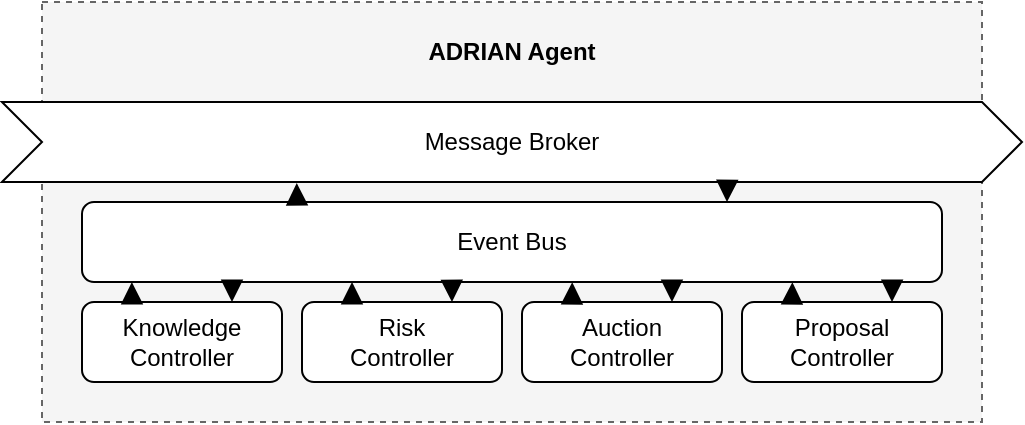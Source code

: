 <mxfile version="21.8.2" type="device">
  <diagram name="Page-1" id="yYsZeYdzG83Yt3zXVJj6">
    <mxGraphModel dx="726" dy="464" grid="1" gridSize="10" guides="1" tooltips="1" connect="1" arrows="1" fold="1" page="1" pageScale="1" pageWidth="850" pageHeight="1100" math="0" shadow="0">
      <root>
        <mxCell id="0" />
        <mxCell id="1" parent="0" />
        <mxCell id="8h4wa-Bp1QJKBguJAS3M-10" value="" style="rounded=0;whiteSpace=wrap;html=1;fillColor=#f5f5f5;fontColor=#333333;strokeColor=#666666;dashed=1;" vertex="1" parent="1">
          <mxGeometry x="180" y="60" width="470" height="210" as="geometry" />
        </mxCell>
        <mxCell id="8h4wa-Bp1QJKBguJAS3M-2" value="Event Bus" style="rounded=1;whiteSpace=wrap;html=1;" vertex="1" parent="1">
          <mxGeometry x="200" y="160" width="430" height="40" as="geometry" />
        </mxCell>
        <mxCell id="8h4wa-Bp1QJKBguJAS3M-3" value="Knowledge&lt;br&gt;Controller" style="rounded=1;whiteSpace=wrap;html=1;" vertex="1" parent="1">
          <mxGeometry x="200" y="210" width="100" height="40" as="geometry" />
        </mxCell>
        <mxCell id="8h4wa-Bp1QJKBguJAS3M-5" value="Risk&lt;br&gt;Controller" style="rounded=1;whiteSpace=wrap;html=1;" vertex="1" parent="1">
          <mxGeometry x="310" y="210" width="100" height="40" as="geometry" />
        </mxCell>
        <mxCell id="8h4wa-Bp1QJKBguJAS3M-6" value="Auction&lt;br&gt;Controller" style="rounded=1;whiteSpace=wrap;html=1;" vertex="1" parent="1">
          <mxGeometry x="420" y="210" width="100" height="40" as="geometry" />
        </mxCell>
        <mxCell id="8h4wa-Bp1QJKBguJAS3M-7" value="Proposal&lt;br&gt;Controller" style="rounded=1;whiteSpace=wrap;html=1;" vertex="1" parent="1">
          <mxGeometry x="530" y="210" width="100" height="40" as="geometry" />
        </mxCell>
        <mxCell id="8h4wa-Bp1QJKBguJAS3M-9" value="Message Broker" style="shape=step;perimeter=stepPerimeter;whiteSpace=wrap;html=1;fixedSize=1;" vertex="1" parent="1">
          <mxGeometry x="160" y="110" width="510" height="40" as="geometry" />
        </mxCell>
        <mxCell id="8h4wa-Bp1QJKBguJAS3M-11" value="ADRIAN Agent" style="text;html=1;strokeColor=none;fillColor=none;align=center;verticalAlign=middle;whiteSpace=wrap;rounded=0;fontStyle=1" vertex="1" parent="1">
          <mxGeometry x="180" y="70" width="470" height="30" as="geometry" />
        </mxCell>
        <mxCell id="8h4wa-Bp1QJKBguJAS3M-13" style="edgeStyle=orthogonalEdgeStyle;rounded=0;orthogonalLoop=1;jettySize=auto;html=1;exitX=0.25;exitY=0;exitDx=0;exitDy=0;entryX=0.058;entryY=1.001;entryDx=0;entryDy=0;entryPerimeter=0;endArrow=block;endFill=1;strokeWidth=2;" edge="1" parent="1" source="8h4wa-Bp1QJKBguJAS3M-3" target="8h4wa-Bp1QJKBguJAS3M-2">
          <mxGeometry relative="1" as="geometry" />
        </mxCell>
        <mxCell id="8h4wa-Bp1QJKBguJAS3M-14" style="edgeStyle=orthogonalEdgeStyle;rounded=0;orthogonalLoop=1;jettySize=auto;html=1;exitX=0.75;exitY=0;exitDx=0;exitDy=0;endArrow=none;endFill=0;strokeWidth=2;startArrow=block;startFill=1;" edge="1" parent="1" source="8h4wa-Bp1QJKBguJAS3M-3">
          <mxGeometry relative="1" as="geometry">
            <mxPoint x="275" y="200" as="targetPoint" />
          </mxGeometry>
        </mxCell>
        <mxCell id="8h4wa-Bp1QJKBguJAS3M-16" style="edgeStyle=orthogonalEdgeStyle;shape=connector;rounded=0;orthogonalLoop=1;jettySize=auto;html=1;exitX=0.25;exitY=0;exitDx=0;exitDy=0;labelBackgroundColor=default;strokeColor=default;strokeWidth=2;align=center;verticalAlign=middle;fontFamily=Helvetica;fontSize=11;fontColor=default;endArrow=block;endFill=1;" edge="1" parent="1" source="8h4wa-Bp1QJKBguJAS3M-5">
          <mxGeometry relative="1" as="geometry">
            <mxPoint x="335" y="200" as="targetPoint" />
          </mxGeometry>
        </mxCell>
        <mxCell id="8h4wa-Bp1QJKBguJAS3M-17" style="edgeStyle=orthogonalEdgeStyle;shape=connector;rounded=0;orthogonalLoop=1;jettySize=auto;html=1;exitX=0.75;exitY=0;exitDx=0;exitDy=0;entryX=0.43;entryY=1.01;entryDx=0;entryDy=0;entryPerimeter=0;labelBackgroundColor=default;strokeColor=default;strokeWidth=2;align=center;verticalAlign=middle;fontFamily=Helvetica;fontSize=11;fontColor=default;endArrow=none;endFill=0;startArrow=block;startFill=1;" edge="1" parent="1" source="8h4wa-Bp1QJKBguJAS3M-5" target="8h4wa-Bp1QJKBguJAS3M-2">
          <mxGeometry relative="1" as="geometry" />
        </mxCell>
        <mxCell id="8h4wa-Bp1QJKBguJAS3M-18" style="edgeStyle=orthogonalEdgeStyle;shape=connector;rounded=0;orthogonalLoop=1;jettySize=auto;html=1;exitX=0.25;exitY=0;exitDx=0;exitDy=0;entryX=0.57;entryY=1.002;entryDx=0;entryDy=0;entryPerimeter=0;labelBackgroundColor=default;strokeColor=default;strokeWidth=2;align=center;verticalAlign=middle;fontFamily=Helvetica;fontSize=11;fontColor=default;endArrow=block;endFill=1;" edge="1" parent="1" source="8h4wa-Bp1QJKBguJAS3M-6" target="8h4wa-Bp1QJKBguJAS3M-2">
          <mxGeometry relative="1" as="geometry" />
        </mxCell>
        <mxCell id="8h4wa-Bp1QJKBguJAS3M-20" style="edgeStyle=orthogonalEdgeStyle;shape=connector;rounded=0;orthogonalLoop=1;jettySize=auto;html=1;exitX=0.75;exitY=0;exitDx=0;exitDy=0;entryX=0.686;entryY=1.006;entryDx=0;entryDy=0;entryPerimeter=0;labelBackgroundColor=default;strokeColor=default;strokeWidth=2;align=center;verticalAlign=middle;fontFamily=Helvetica;fontSize=11;fontColor=default;endArrow=none;endFill=0;startArrow=block;startFill=1;" edge="1" parent="1" source="8h4wa-Bp1QJKBguJAS3M-6" target="8h4wa-Bp1QJKBguJAS3M-2">
          <mxGeometry relative="1" as="geometry" />
        </mxCell>
        <mxCell id="8h4wa-Bp1QJKBguJAS3M-21" style="edgeStyle=orthogonalEdgeStyle;shape=connector;rounded=0;orthogonalLoop=1;jettySize=auto;html=1;exitX=0.25;exitY=0;exitDx=0;exitDy=0;entryX=0.826;entryY=1.002;entryDx=0;entryDy=0;entryPerimeter=0;labelBackgroundColor=default;strokeColor=default;strokeWidth=2;align=center;verticalAlign=middle;fontFamily=Helvetica;fontSize=11;fontColor=default;endArrow=block;endFill=1;" edge="1" parent="1" source="8h4wa-Bp1QJKBguJAS3M-7" target="8h4wa-Bp1QJKBguJAS3M-2">
          <mxGeometry relative="1" as="geometry" />
        </mxCell>
        <mxCell id="8h4wa-Bp1QJKBguJAS3M-22" style="edgeStyle=orthogonalEdgeStyle;shape=connector;rounded=0;orthogonalLoop=1;jettySize=auto;html=1;exitX=0.75;exitY=0;exitDx=0;exitDy=0;entryX=0.942;entryY=1.006;entryDx=0;entryDy=0;entryPerimeter=0;labelBackgroundColor=default;strokeColor=default;strokeWidth=2;align=center;verticalAlign=middle;fontFamily=Helvetica;fontSize=11;fontColor=default;endArrow=none;endFill=0;startArrow=block;startFill=1;" edge="1" parent="1" source="8h4wa-Bp1QJKBguJAS3M-7" target="8h4wa-Bp1QJKBguJAS3M-2">
          <mxGeometry relative="1" as="geometry" />
        </mxCell>
        <mxCell id="8h4wa-Bp1QJKBguJAS3M-25" style="edgeStyle=orthogonalEdgeStyle;shape=connector;rounded=0;orthogonalLoop=1;jettySize=auto;html=1;exitX=0.25;exitY=0;exitDx=0;exitDy=0;entryX=0.289;entryY=1.014;entryDx=0;entryDy=0;entryPerimeter=0;labelBackgroundColor=default;strokeColor=default;strokeWidth=2;align=center;verticalAlign=middle;fontFamily=Helvetica;fontSize=11;fontColor=default;endArrow=block;endFill=1;" edge="1" parent="1" source="8h4wa-Bp1QJKBguJAS3M-2" target="8h4wa-Bp1QJKBguJAS3M-9">
          <mxGeometry relative="1" as="geometry" />
        </mxCell>
        <mxCell id="8h4wa-Bp1QJKBguJAS3M-26" style="edgeStyle=orthogonalEdgeStyle;shape=connector;rounded=0;orthogonalLoop=1;jettySize=auto;html=1;exitX=0.75;exitY=0;exitDx=0;exitDy=0;entryX=0.711;entryY=1.026;entryDx=0;entryDy=0;entryPerimeter=0;labelBackgroundColor=default;strokeColor=default;strokeWidth=2;align=center;verticalAlign=middle;fontFamily=Helvetica;fontSize=11;fontColor=default;endArrow=none;endFill=0;startArrow=block;startFill=1;" edge="1" parent="1" source="8h4wa-Bp1QJKBguJAS3M-2" target="8h4wa-Bp1QJKBguJAS3M-9">
          <mxGeometry relative="1" as="geometry" />
        </mxCell>
      </root>
    </mxGraphModel>
  </diagram>
</mxfile>
